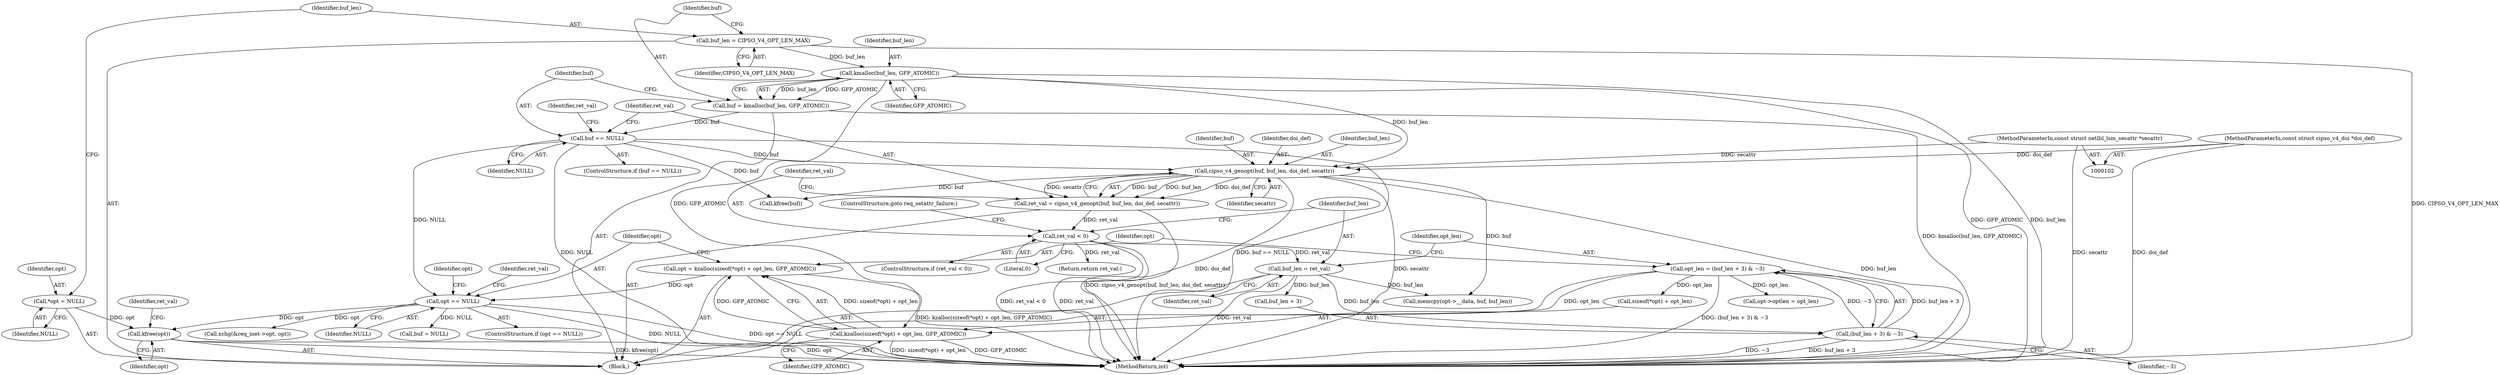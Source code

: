 digraph "0_linux_f6d8bd051c391c1c0458a30b2a7abcd939329259_7@API" {
"1000223" [label="(Call,kfree(opt))"];
"1000119" [label="(Call,*opt = NULL)"];
"1000173" [label="(Call,opt == NULL)"];
"1000163" [label="(Call,opt = kzalloc(sizeof(*opt) + opt_len, GFP_ATOMIC))"];
"1000165" [label="(Call,kzalloc(sizeof(*opt) + opt_len, GFP_ATOMIC))"];
"1000156" [label="(Call,opt_len = (buf_len + 3) & ~3)"];
"1000158" [label="(Call,(buf_len + 3) & ~3)"];
"1000153" [label="(Call,buf_len = ret_val)"];
"1000149" [label="(Call,ret_val < 0)"];
"1000141" [label="(Call,ret_val = cipso_v4_genopt(buf, buf_len, doi_def, secattr))"];
"1000143" [label="(Call,cipso_v4_genopt(buf, buf_len, doi_def, secattr))"];
"1000132" [label="(Call,buf == NULL)"];
"1000126" [label="(Call,buf = kmalloc(buf_len, GFP_ATOMIC))"];
"1000128" [label="(Call,kmalloc(buf_len, GFP_ATOMIC))"];
"1000123" [label="(Call,buf_len = CIPSO_V4_OPT_LEN_MAX)"];
"1000104" [label="(MethodParameterIn,const struct cipso_v4_doi *doi_def)"];
"1000105" [label="(MethodParameterIn,const struct netlbl_lsm_secattr *secattr)"];
"1000128" [label="(Call,kmalloc(buf_len, GFP_ATOMIC))"];
"1000146" [label="(Identifier,doi_def)"];
"1000175" [label="(Identifier,NULL)"];
"1000178" [label="(Identifier,ret_val)"];
"1000226" [label="(Identifier,ret_val)"];
"1000227" [label="(MethodReturn,int)"];
"1000154" [label="(Identifier,buf_len)"];
"1000224" [label="(Identifier,opt)"];
"1000126" [label="(Call,buf = kmalloc(buf_len, GFP_ATOMIC))"];
"1000127" [label="(Identifier,buf)"];
"1000171" [label="(Identifier,GFP_ATOMIC)"];
"1000155" [label="(Identifier,ret_val)"];
"1000104" [label="(MethodParameterIn,const struct cipso_v4_doi *doi_def)"];
"1000156" [label="(Call,opt_len = (buf_len + 3) & ~3)"];
"1000145" [label="(Identifier,buf_len)"];
"1000201" [label="(Call,buf = NULL)"];
"1000137" [label="(Identifier,ret_val)"];
"1000121" [label="(Identifier,NULL)"];
"1000173" [label="(Call,opt == NULL)"];
"1000119" [label="(Call,*opt = NULL)"];
"1000149" [label="(Call,ret_val < 0)"];
"1000172" [label="(ControlStructure,if (opt == NULL))"];
"1000123" [label="(Call,buf_len = CIPSO_V4_OPT_LEN_MAX)"];
"1000141" [label="(Call,ret_val = cipso_v4_genopt(buf, buf_len, doi_def, secattr))"];
"1000163" [label="(Call,opt = kzalloc(sizeof(*opt) + opt_len, GFP_ATOMIC))"];
"1000182" [label="(Call,memcpy(opt->__data, buf, buf_len))"];
"1000120" [label="(Identifier,opt)"];
"1000162" [label="(Identifier,~3)"];
"1000210" [label="(Call,xchg(&req_inet->opt, opt))"];
"1000157" [label="(Identifier,opt_len)"];
"1000225" [label="(Return,return ret_val;)"];
"1000131" [label="(ControlStructure,if (buf == NULL))"];
"1000148" [label="(ControlStructure,if (ret_val < 0))"];
"1000166" [label="(Call,sizeof(*opt) + opt_len)"];
"1000129" [label="(Identifier,buf_len)"];
"1000174" [label="(Identifier,opt)"];
"1000152" [label="(ControlStructure,goto req_setattr_failure;)"];
"1000153" [label="(Call,buf_len = ret_val)"];
"1000223" [label="(Call,kfree(opt))"];
"1000105" [label="(MethodParameterIn,const struct netlbl_lsm_secattr *secattr)"];
"1000130" [label="(Identifier,GFP_ATOMIC)"];
"1000164" [label="(Identifier,opt)"];
"1000147" [label="(Identifier,secattr)"];
"1000151" [label="(Literal,0)"];
"1000221" [label="(Call,kfree(buf))"];
"1000142" [label="(Identifier,ret_val)"];
"1000158" [label="(Call,(buf_len + 3) & ~3)"];
"1000143" [label="(Call,cipso_v4_genopt(buf, buf_len, doi_def, secattr))"];
"1000132" [label="(Call,buf == NULL)"];
"1000188" [label="(Call,opt->optlen = opt_len)"];
"1000106" [label="(Block,)"];
"1000124" [label="(Identifier,buf_len)"];
"1000165" [label="(Call,kzalloc(sizeof(*opt) + opt_len, GFP_ATOMIC))"];
"1000125" [label="(Identifier,CIPSO_V4_OPT_LEN_MAX)"];
"1000159" [label="(Call,buf_len + 3)"];
"1000133" [label="(Identifier,buf)"];
"1000150" [label="(Identifier,ret_val)"];
"1000134" [label="(Identifier,NULL)"];
"1000184" [label="(Identifier,opt)"];
"1000144" [label="(Identifier,buf)"];
"1000223" -> "1000106"  [label="AST: "];
"1000223" -> "1000224"  [label="CFG: "];
"1000224" -> "1000223"  [label="AST: "];
"1000226" -> "1000223"  [label="CFG: "];
"1000223" -> "1000227"  [label="DDG: kfree(opt)"];
"1000223" -> "1000227"  [label="DDG: opt"];
"1000119" -> "1000223"  [label="DDG: opt"];
"1000173" -> "1000223"  [label="DDG: opt"];
"1000119" -> "1000106"  [label="AST: "];
"1000119" -> "1000121"  [label="CFG: "];
"1000120" -> "1000119"  [label="AST: "];
"1000121" -> "1000119"  [label="AST: "];
"1000124" -> "1000119"  [label="CFG: "];
"1000173" -> "1000172"  [label="AST: "];
"1000173" -> "1000175"  [label="CFG: "];
"1000174" -> "1000173"  [label="AST: "];
"1000175" -> "1000173"  [label="AST: "];
"1000178" -> "1000173"  [label="CFG: "];
"1000184" -> "1000173"  [label="CFG: "];
"1000173" -> "1000227"  [label="DDG: opt == NULL"];
"1000173" -> "1000227"  [label="DDG: NULL"];
"1000163" -> "1000173"  [label="DDG: opt"];
"1000132" -> "1000173"  [label="DDG: NULL"];
"1000173" -> "1000201"  [label="DDG: NULL"];
"1000173" -> "1000210"  [label="DDG: opt"];
"1000163" -> "1000106"  [label="AST: "];
"1000163" -> "1000165"  [label="CFG: "];
"1000164" -> "1000163"  [label="AST: "];
"1000165" -> "1000163"  [label="AST: "];
"1000174" -> "1000163"  [label="CFG: "];
"1000163" -> "1000227"  [label="DDG: kzalloc(sizeof(*opt) + opt_len, GFP_ATOMIC)"];
"1000165" -> "1000163"  [label="DDG: sizeof(*opt) + opt_len"];
"1000165" -> "1000163"  [label="DDG: GFP_ATOMIC"];
"1000165" -> "1000171"  [label="CFG: "];
"1000166" -> "1000165"  [label="AST: "];
"1000171" -> "1000165"  [label="AST: "];
"1000165" -> "1000227"  [label="DDG: sizeof(*opt) + opt_len"];
"1000165" -> "1000227"  [label="DDG: GFP_ATOMIC"];
"1000156" -> "1000165"  [label="DDG: opt_len"];
"1000128" -> "1000165"  [label="DDG: GFP_ATOMIC"];
"1000156" -> "1000106"  [label="AST: "];
"1000156" -> "1000158"  [label="CFG: "];
"1000157" -> "1000156"  [label="AST: "];
"1000158" -> "1000156"  [label="AST: "];
"1000164" -> "1000156"  [label="CFG: "];
"1000156" -> "1000227"  [label="DDG: (buf_len + 3) & ~3"];
"1000158" -> "1000156"  [label="DDG: buf_len + 3"];
"1000158" -> "1000156"  [label="DDG: ~3"];
"1000156" -> "1000166"  [label="DDG: opt_len"];
"1000156" -> "1000188"  [label="DDG: opt_len"];
"1000158" -> "1000162"  [label="CFG: "];
"1000159" -> "1000158"  [label="AST: "];
"1000162" -> "1000158"  [label="AST: "];
"1000158" -> "1000227"  [label="DDG: buf_len + 3"];
"1000158" -> "1000227"  [label="DDG: ~3"];
"1000153" -> "1000158"  [label="DDG: buf_len"];
"1000153" -> "1000106"  [label="AST: "];
"1000153" -> "1000155"  [label="CFG: "];
"1000154" -> "1000153"  [label="AST: "];
"1000155" -> "1000153"  [label="AST: "];
"1000157" -> "1000153"  [label="CFG: "];
"1000153" -> "1000227"  [label="DDG: ret_val"];
"1000149" -> "1000153"  [label="DDG: ret_val"];
"1000153" -> "1000159"  [label="DDG: buf_len"];
"1000153" -> "1000182"  [label="DDG: buf_len"];
"1000149" -> "1000148"  [label="AST: "];
"1000149" -> "1000151"  [label="CFG: "];
"1000150" -> "1000149"  [label="AST: "];
"1000151" -> "1000149"  [label="AST: "];
"1000152" -> "1000149"  [label="CFG: "];
"1000154" -> "1000149"  [label="CFG: "];
"1000149" -> "1000227"  [label="DDG: ret_val < 0"];
"1000149" -> "1000227"  [label="DDG: ret_val"];
"1000141" -> "1000149"  [label="DDG: ret_val"];
"1000149" -> "1000225"  [label="DDG: ret_val"];
"1000141" -> "1000106"  [label="AST: "];
"1000141" -> "1000143"  [label="CFG: "];
"1000142" -> "1000141"  [label="AST: "];
"1000143" -> "1000141"  [label="AST: "];
"1000150" -> "1000141"  [label="CFG: "];
"1000141" -> "1000227"  [label="DDG: cipso_v4_genopt(buf, buf_len, doi_def, secattr)"];
"1000143" -> "1000141"  [label="DDG: buf"];
"1000143" -> "1000141"  [label="DDG: buf_len"];
"1000143" -> "1000141"  [label="DDG: doi_def"];
"1000143" -> "1000141"  [label="DDG: secattr"];
"1000143" -> "1000147"  [label="CFG: "];
"1000144" -> "1000143"  [label="AST: "];
"1000145" -> "1000143"  [label="AST: "];
"1000146" -> "1000143"  [label="AST: "];
"1000147" -> "1000143"  [label="AST: "];
"1000143" -> "1000227"  [label="DDG: buf_len"];
"1000143" -> "1000227"  [label="DDG: doi_def"];
"1000143" -> "1000227"  [label="DDG: secattr"];
"1000132" -> "1000143"  [label="DDG: buf"];
"1000128" -> "1000143"  [label="DDG: buf_len"];
"1000104" -> "1000143"  [label="DDG: doi_def"];
"1000105" -> "1000143"  [label="DDG: secattr"];
"1000143" -> "1000182"  [label="DDG: buf"];
"1000143" -> "1000221"  [label="DDG: buf"];
"1000132" -> "1000131"  [label="AST: "];
"1000132" -> "1000134"  [label="CFG: "];
"1000133" -> "1000132"  [label="AST: "];
"1000134" -> "1000132"  [label="AST: "];
"1000137" -> "1000132"  [label="CFG: "];
"1000142" -> "1000132"  [label="CFG: "];
"1000132" -> "1000227"  [label="DDG: buf == NULL"];
"1000132" -> "1000227"  [label="DDG: NULL"];
"1000126" -> "1000132"  [label="DDG: buf"];
"1000132" -> "1000221"  [label="DDG: buf"];
"1000126" -> "1000106"  [label="AST: "];
"1000126" -> "1000128"  [label="CFG: "];
"1000127" -> "1000126"  [label="AST: "];
"1000128" -> "1000126"  [label="AST: "];
"1000133" -> "1000126"  [label="CFG: "];
"1000126" -> "1000227"  [label="DDG: kmalloc(buf_len, GFP_ATOMIC)"];
"1000128" -> "1000126"  [label="DDG: buf_len"];
"1000128" -> "1000126"  [label="DDG: GFP_ATOMIC"];
"1000128" -> "1000130"  [label="CFG: "];
"1000129" -> "1000128"  [label="AST: "];
"1000130" -> "1000128"  [label="AST: "];
"1000128" -> "1000227"  [label="DDG: GFP_ATOMIC"];
"1000128" -> "1000227"  [label="DDG: buf_len"];
"1000123" -> "1000128"  [label="DDG: buf_len"];
"1000123" -> "1000106"  [label="AST: "];
"1000123" -> "1000125"  [label="CFG: "];
"1000124" -> "1000123"  [label="AST: "];
"1000125" -> "1000123"  [label="AST: "];
"1000127" -> "1000123"  [label="CFG: "];
"1000123" -> "1000227"  [label="DDG: CIPSO_V4_OPT_LEN_MAX"];
"1000104" -> "1000102"  [label="AST: "];
"1000104" -> "1000227"  [label="DDG: doi_def"];
"1000105" -> "1000102"  [label="AST: "];
"1000105" -> "1000227"  [label="DDG: secattr"];
}
